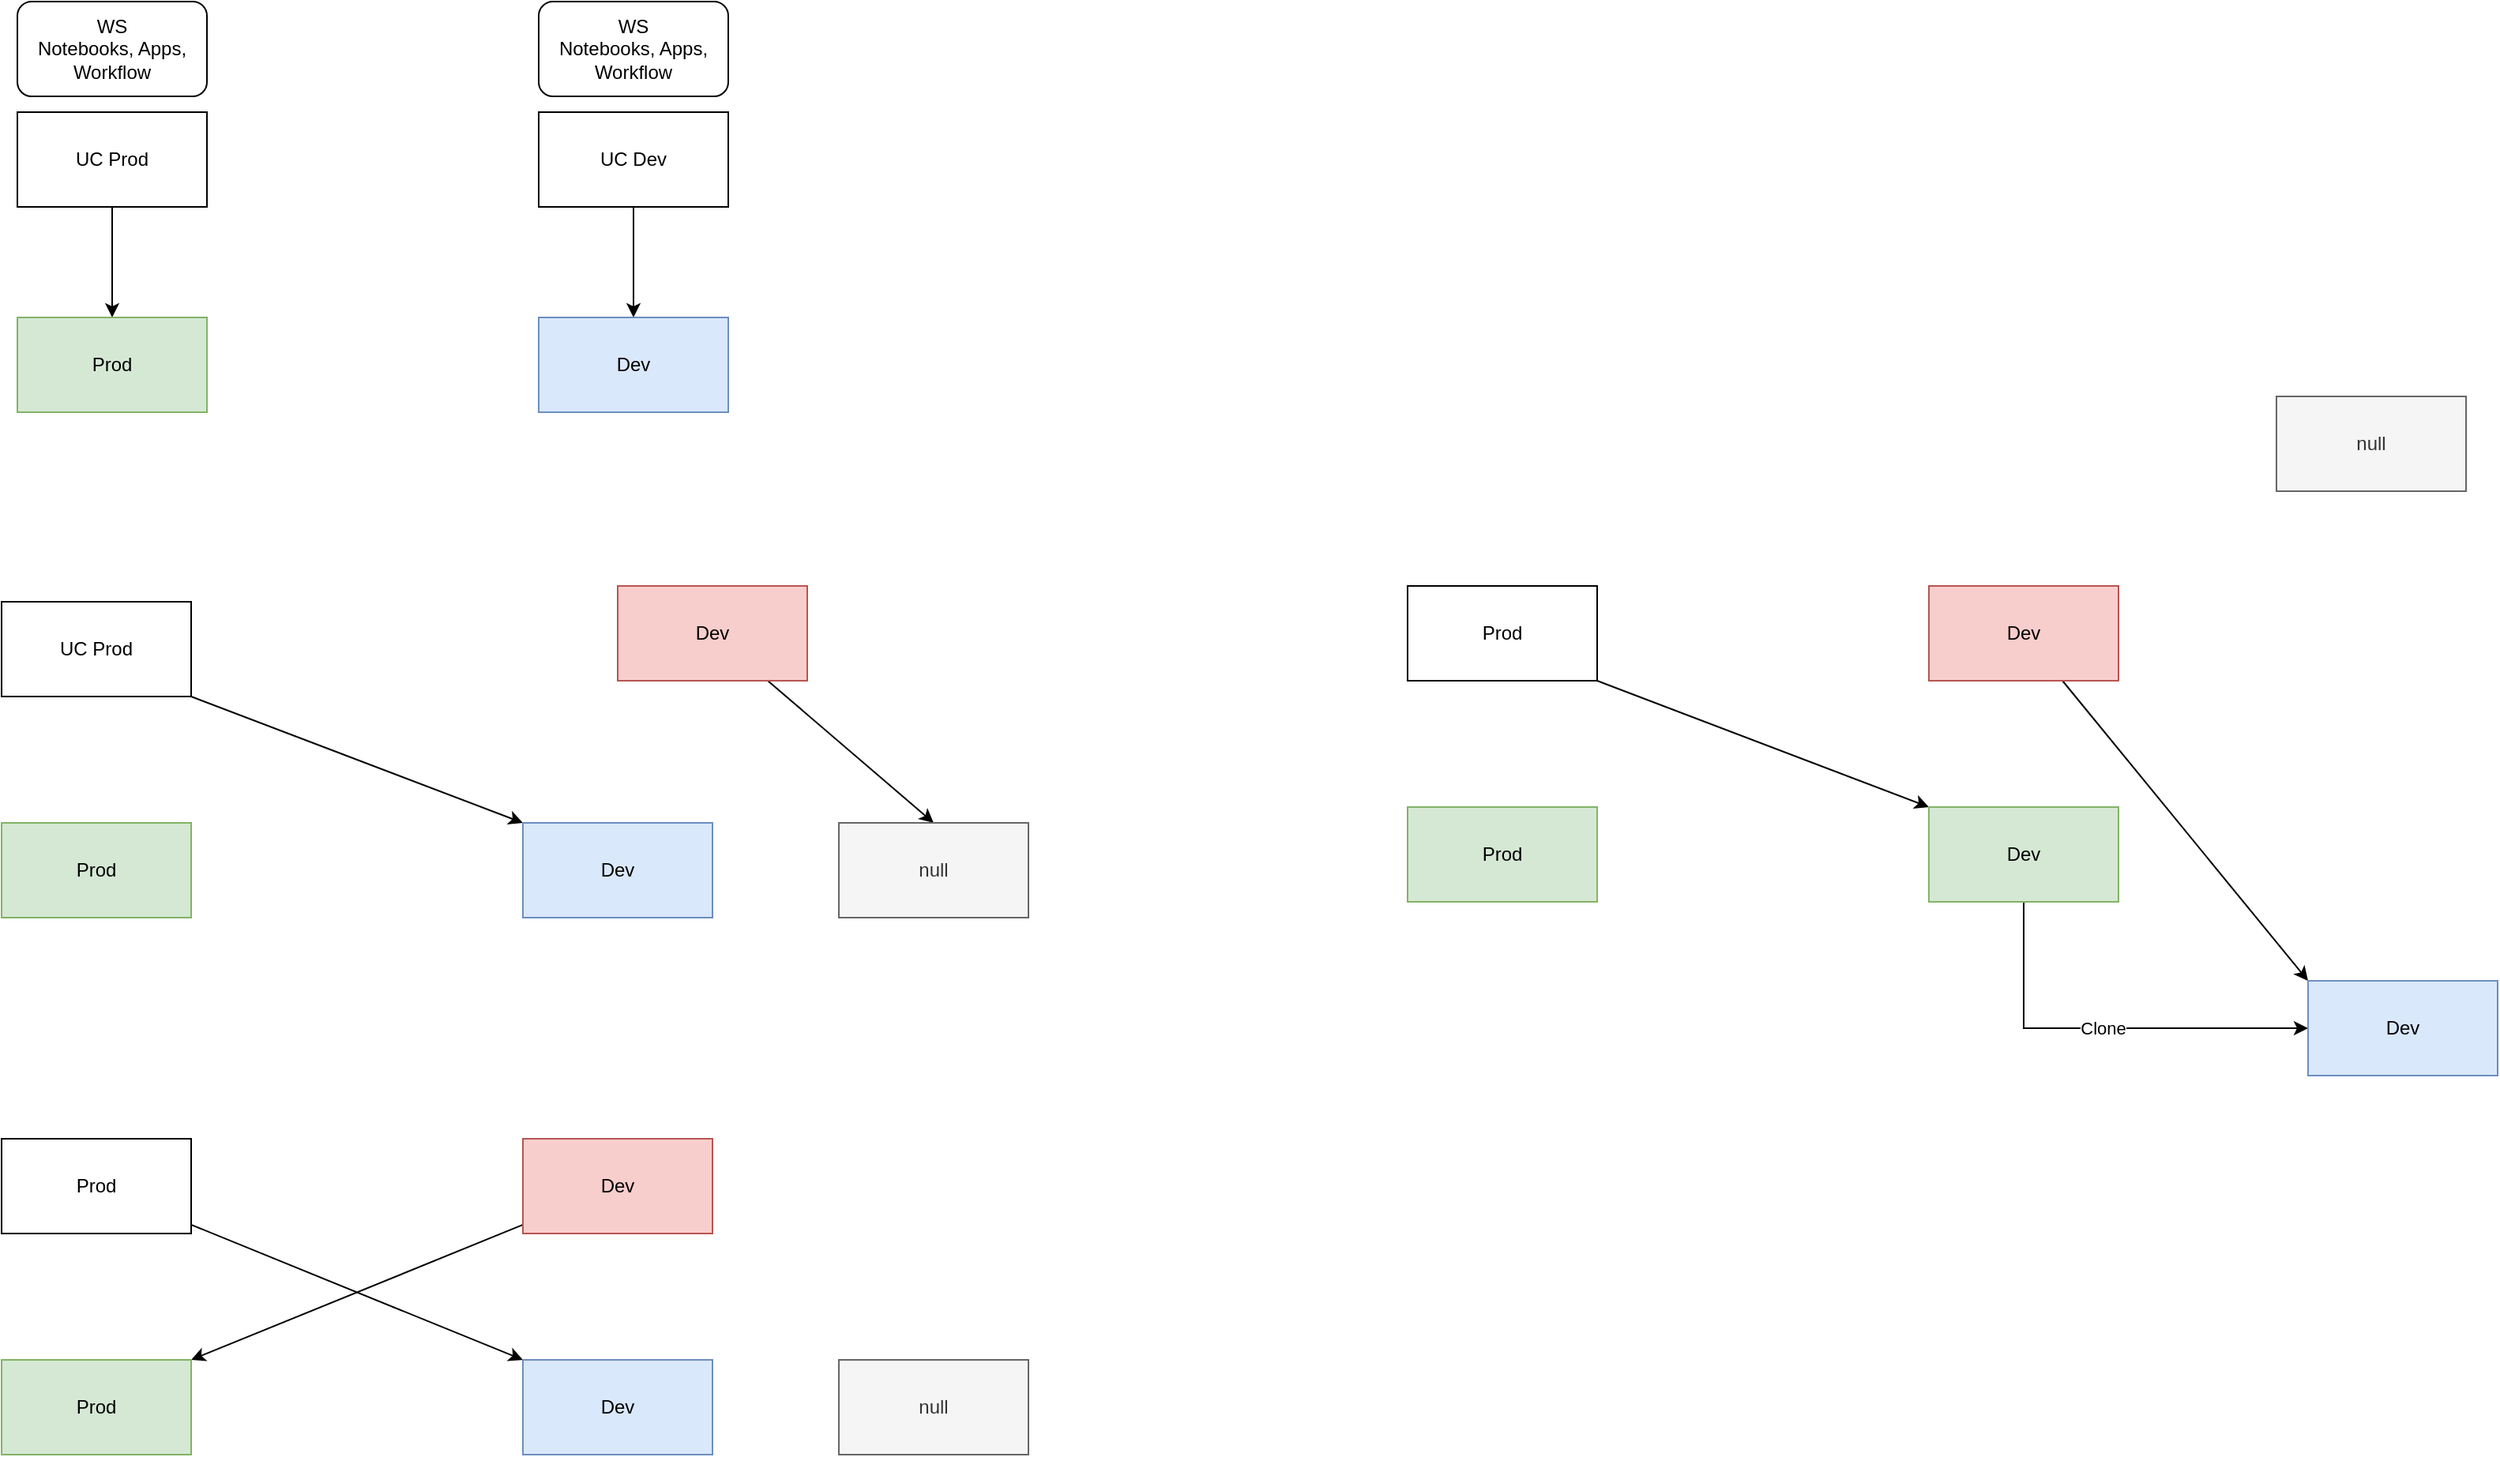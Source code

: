 <mxfile version="28.0.4" pages="3">
  <diagram name="Blue Green" id="fbGeqM2Jq7wtn_gfQt6s">
    <mxGraphModel dx="2050" dy="1064" grid="1" gridSize="10" guides="1" tooltips="1" connect="1" arrows="1" fold="1" page="1" pageScale="1" pageWidth="1100" pageHeight="850" math="0" shadow="0">
      <root>
        <mxCell id="0" />
        <mxCell id="1" parent="0" />
        <mxCell id="I9eTBgIfflXQ0Q4UAd2N-6" style="edgeStyle=orthogonalEdgeStyle;rounded=0;orthogonalLoop=1;jettySize=auto;html=1;" edge="1" parent="1" source="I9eTBgIfflXQ0Q4UAd2N-1" target="I9eTBgIfflXQ0Q4UAd2N-3">
          <mxGeometry relative="1" as="geometry" />
        </mxCell>
        <mxCell id="I9eTBgIfflXQ0Q4UAd2N-1" value="UC Prod" style="rounded=0;whiteSpace=wrap;html=1;" vertex="1" parent="1">
          <mxGeometry x="130" y="80" width="120" height="60" as="geometry" />
        </mxCell>
        <mxCell id="I9eTBgIfflXQ0Q4UAd2N-7" style="edgeStyle=orthogonalEdgeStyle;rounded=0;orthogonalLoop=1;jettySize=auto;html=1;" edge="1" parent="1" source="I9eTBgIfflXQ0Q4UAd2N-2" target="I9eTBgIfflXQ0Q4UAd2N-4">
          <mxGeometry relative="1" as="geometry" />
        </mxCell>
        <mxCell id="I9eTBgIfflXQ0Q4UAd2N-2" value="UC Dev" style="rounded=0;whiteSpace=wrap;html=1;" vertex="1" parent="1">
          <mxGeometry x="460" y="80" width="120" height="60" as="geometry" />
        </mxCell>
        <mxCell id="I9eTBgIfflXQ0Q4UAd2N-3" value="Prod" style="rounded=0;whiteSpace=wrap;html=1;fillColor=#d5e8d4;strokeColor=#82b366;" vertex="1" parent="1">
          <mxGeometry x="130" y="210" width="120" height="60" as="geometry" />
        </mxCell>
        <mxCell id="I9eTBgIfflXQ0Q4UAd2N-4" value="Dev" style="rounded=0;whiteSpace=wrap;html=1;fillColor=#dae8fc;strokeColor=#6c8ebf;" vertex="1" parent="1">
          <mxGeometry x="460" y="210" width="120" height="60" as="geometry" />
        </mxCell>
        <mxCell id="I9eTBgIfflXQ0Q4UAd2N-8" style="rounded=0;orthogonalLoop=1;jettySize=auto;html=1;entryX=0;entryY=0;entryDx=0;entryDy=0;exitX=1;exitY=1;exitDx=0;exitDy=0;" edge="1" source="I9eTBgIfflXQ0Q4UAd2N-9" target="I9eTBgIfflXQ0Q4UAd2N-13" parent="1">
          <mxGeometry relative="1" as="geometry" />
        </mxCell>
        <mxCell id="I9eTBgIfflXQ0Q4UAd2N-9" value="UC Prod" style="rounded=0;whiteSpace=wrap;html=1;" vertex="1" parent="1">
          <mxGeometry x="120" y="390" width="120" height="60" as="geometry" />
        </mxCell>
        <mxCell id="I9eTBgIfflXQ0Q4UAd2N-10" style="rounded=0;orthogonalLoop=1;jettySize=auto;html=1;entryX=0.5;entryY=0;entryDx=0;entryDy=0;" edge="1" source="I9eTBgIfflXQ0Q4UAd2N-11" target="I9eTBgIfflXQ0Q4UAd2N-14" parent="1">
          <mxGeometry relative="1" as="geometry">
            <mxPoint x="660" y="500" as="targetPoint" />
          </mxGeometry>
        </mxCell>
        <mxCell id="I9eTBgIfflXQ0Q4UAd2N-11" value="Dev" style="rounded=0;whiteSpace=wrap;html=1;fillColor=#f8cecc;strokeColor=#b85450;" vertex="1" parent="1">
          <mxGeometry x="510" y="380" width="120" height="60" as="geometry" />
        </mxCell>
        <mxCell id="I9eTBgIfflXQ0Q4UAd2N-12" value="Prod" style="rounded=0;whiteSpace=wrap;html=1;fillColor=#d5e8d4;strokeColor=#82b366;" vertex="1" parent="1">
          <mxGeometry x="120" y="530" width="120" height="60" as="geometry" />
        </mxCell>
        <mxCell id="I9eTBgIfflXQ0Q4UAd2N-13" value="Dev" style="rounded=0;whiteSpace=wrap;html=1;fillColor=#dae8fc;strokeColor=#6c8ebf;" vertex="1" parent="1">
          <mxGeometry x="450" y="530" width="120" height="60" as="geometry" />
        </mxCell>
        <mxCell id="I9eTBgIfflXQ0Q4UAd2N-14" value="null" style="rounded=0;whiteSpace=wrap;html=1;fillColor=#f5f5f5;strokeColor=#666666;fontColor=#333333;" vertex="1" parent="1">
          <mxGeometry x="650" y="530" width="120" height="60" as="geometry" />
        </mxCell>
        <mxCell id="I9eTBgIfflXQ0Q4UAd2N-15" style="rounded=0;orthogonalLoop=1;jettySize=auto;html=1;entryX=0;entryY=0;entryDx=0;entryDy=0;" edge="1" source="I9eTBgIfflXQ0Q4UAd2N-16" target="I9eTBgIfflXQ0Q4UAd2N-20" parent="1">
          <mxGeometry relative="1" as="geometry" />
        </mxCell>
        <mxCell id="I9eTBgIfflXQ0Q4UAd2N-16" value="Prod" style="rounded=0;whiteSpace=wrap;html=1;" vertex="1" parent="1">
          <mxGeometry x="120" y="730" width="120" height="60" as="geometry" />
        </mxCell>
        <mxCell id="I9eTBgIfflXQ0Q4UAd2N-17" style="rounded=0;orthogonalLoop=1;jettySize=auto;html=1;entryX=1;entryY=0;entryDx=0;entryDy=0;" edge="1" source="I9eTBgIfflXQ0Q4UAd2N-18" target="I9eTBgIfflXQ0Q4UAd2N-19" parent="1">
          <mxGeometry relative="1" as="geometry">
            <mxPoint x="660" y="840" as="targetPoint" />
          </mxGeometry>
        </mxCell>
        <mxCell id="I9eTBgIfflXQ0Q4UAd2N-18" value="Dev" style="rounded=0;whiteSpace=wrap;html=1;fillColor=#f8cecc;strokeColor=#b85450;" vertex="1" parent="1">
          <mxGeometry x="450" y="730" width="120" height="60" as="geometry" />
        </mxCell>
        <mxCell id="I9eTBgIfflXQ0Q4UAd2N-19" value="Prod" style="rounded=0;whiteSpace=wrap;html=1;fillColor=#d5e8d4;strokeColor=#82b366;" vertex="1" parent="1">
          <mxGeometry x="120" y="870" width="120" height="60" as="geometry" />
        </mxCell>
        <mxCell id="I9eTBgIfflXQ0Q4UAd2N-20" value="Dev" style="rounded=0;whiteSpace=wrap;html=1;fillColor=#dae8fc;strokeColor=#6c8ebf;" vertex="1" parent="1">
          <mxGeometry x="450" y="870" width="120" height="60" as="geometry" />
        </mxCell>
        <mxCell id="I9eTBgIfflXQ0Q4UAd2N-21" value="null" style="rounded=0;whiteSpace=wrap;html=1;fillColor=#f5f5f5;strokeColor=#666666;fontColor=#333333;" vertex="1" parent="1">
          <mxGeometry x="650" y="870" width="120" height="60" as="geometry" />
        </mxCell>
        <mxCell id="I9eTBgIfflXQ0Q4UAd2N-23" style="rounded=0;orthogonalLoop=1;jettySize=auto;html=1;entryX=0;entryY=0;entryDx=0;entryDy=0;exitX=1;exitY=1;exitDx=0;exitDy=0;" edge="1" source="I9eTBgIfflXQ0Q4UAd2N-24" target="I9eTBgIfflXQ0Q4UAd2N-28" parent="1">
          <mxGeometry relative="1" as="geometry" />
        </mxCell>
        <mxCell id="I9eTBgIfflXQ0Q4UAd2N-24" value="Prod" style="rounded=0;whiteSpace=wrap;html=1;" vertex="1" parent="1">
          <mxGeometry x="1010" y="380" width="120" height="60" as="geometry" />
        </mxCell>
        <mxCell id="I9eTBgIfflXQ0Q4UAd2N-25" style="rounded=0;orthogonalLoop=1;jettySize=auto;html=1;entryX=0;entryY=0;entryDx=0;entryDy=0;" edge="1" source="I9eTBgIfflXQ0Q4UAd2N-26" target="I9eTBgIfflXQ0Q4UAd2N-30" parent="1">
          <mxGeometry relative="1" as="geometry">
            <mxPoint x="1550" y="490" as="targetPoint" />
          </mxGeometry>
        </mxCell>
        <mxCell id="I9eTBgIfflXQ0Q4UAd2N-26" value="Dev" style="rounded=0;whiteSpace=wrap;html=1;fillColor=#f8cecc;strokeColor=#b85450;" vertex="1" parent="1">
          <mxGeometry x="1340" y="380" width="120" height="60" as="geometry" />
        </mxCell>
        <mxCell id="I9eTBgIfflXQ0Q4UAd2N-27" value="Prod" style="rounded=0;whiteSpace=wrap;html=1;fillColor=#d5e8d4;strokeColor=#82b366;" vertex="1" parent="1">
          <mxGeometry x="1010" y="520" width="120" height="60" as="geometry" />
        </mxCell>
        <mxCell id="I9eTBgIfflXQ0Q4UAd2N-31" value="Clone" style="edgeStyle=orthogonalEdgeStyle;rounded=0;orthogonalLoop=1;jettySize=auto;html=1;" edge="1" parent="1" source="I9eTBgIfflXQ0Q4UAd2N-28" target="I9eTBgIfflXQ0Q4UAd2N-30">
          <mxGeometry relative="1" as="geometry">
            <Array as="points">
              <mxPoint x="1400" y="610" />
              <mxPoint x="1400" y="610" />
            </Array>
          </mxGeometry>
        </mxCell>
        <mxCell id="I9eTBgIfflXQ0Q4UAd2N-28" value="Dev" style="rounded=0;whiteSpace=wrap;html=1;fillColor=#d5e8d4;strokeColor=#82b366;" vertex="1" parent="1">
          <mxGeometry x="1340" y="520" width="120" height="60" as="geometry" />
        </mxCell>
        <mxCell id="I9eTBgIfflXQ0Q4UAd2N-29" value="null" style="rounded=0;whiteSpace=wrap;html=1;fillColor=#f5f5f5;strokeColor=#666666;fontColor=#333333;" vertex="1" parent="1">
          <mxGeometry x="1560" y="260" width="120" height="60" as="geometry" />
        </mxCell>
        <mxCell id="I9eTBgIfflXQ0Q4UAd2N-30" value="Dev" style="rounded=0;whiteSpace=wrap;html=1;fillColor=#dae8fc;strokeColor=#6c8ebf;" vertex="1" parent="1">
          <mxGeometry x="1580" y="630" width="120" height="60" as="geometry" />
        </mxCell>
        <mxCell id="I9eTBgIfflXQ0Q4UAd2N-32" value="WS&lt;div&gt;Notebooks, Apps, Workflow&lt;/div&gt;" style="rounded=1;whiteSpace=wrap;html=1;" vertex="1" parent="1">
          <mxGeometry x="460" y="10" width="120" height="60" as="geometry" />
        </mxCell>
        <mxCell id="I9eTBgIfflXQ0Q4UAd2N-33" value="WS&lt;div&gt;Notebooks, Apps, Workflow&lt;/div&gt;" style="rounded=1;whiteSpace=wrap;html=1;" vertex="1" parent="1">
          <mxGeometry x="130" y="10" width="120" height="60" as="geometry" />
        </mxCell>
      </root>
    </mxGraphModel>
  </diagram>
  <diagram id="g1ZiqKzkNFzP-D6NRv2o" name="Product">
    <mxGraphModel dx="2489" dy="974" grid="1" gridSize="10" guides="1" tooltips="1" connect="1" arrows="1" fold="1" page="1" pageScale="1" pageWidth="1100" pageHeight="850" math="0" shadow="0">
      <root>
        <mxCell id="0" />
        <mxCell id="1" parent="0" />
        <mxCell id="Qg3hUVjr1YBHY3itmNmm-4" value="Product" style="rounded=0;whiteSpace=wrap;html=1;align=center;verticalAlign=top;fillColor=#f5f5f5;fontColor=#333333;strokeColor=#666666;" vertex="1" parent="1">
          <mxGeometry x="110" y="200" width="140" height="230" as="geometry" />
        </mxCell>
        <mxCell id="Qg3hUVjr1YBHY3itmNmm-1" value="Prod Workspace&lt;div&gt;(505)&lt;/div&gt;" style="rounded=1;whiteSpace=wrap;html=1;fillColor=#dae8fc;strokeColor=#6c8ebf;" vertex="1" parent="1">
          <mxGeometry x="60" y="60" width="210" height="70" as="geometry" />
        </mxCell>
        <mxCell id="Qg3hUVjr1YBHY3itmNmm-2" value="Dev Workspace&lt;div&gt;(808)&lt;/div&gt;" style="rounded=0;whiteSpace=wrap;html=1;fillColor=#f5f5f5;fontColor=#333333;strokeColor=#666666;" vertex="1" parent="1">
          <mxGeometry x="520" y="120" width="120" height="60" as="geometry" />
        </mxCell>
        <mxCell id="Qg3hUVjr1YBHY3itmNmm-3" value="Notebook" style="rounded=0;whiteSpace=wrap;html=1;" vertex="1" parent="1">
          <mxGeometry x="120" y="280" width="120" height="30" as="geometry" />
        </mxCell>
        <mxCell id="Qg3hUVjr1YBHY3itmNmm-5" value="Query" style="rounded=0;whiteSpace=wrap;html=1;" vertex="1" parent="1">
          <mxGeometry x="120" y="320" width="120" height="30" as="geometry" />
        </mxCell>
        <mxCell id="Qg3hUVjr1YBHY3itmNmm-6" value="Dashboard" style="rounded=0;whiteSpace=wrap;html=1;" vertex="1" parent="1">
          <mxGeometry x="120" y="240" width="120" height="30" as="geometry" />
        </mxCell>
        <mxCell id="Qg3hUVjr1YBHY3itmNmm-7" value="ETL Pipeline" style="rounded=0;whiteSpace=wrap;html=1;" vertex="1" parent="1">
          <mxGeometry x="120" y="360" width="120" height="30" as="geometry" />
        </mxCell>
        <mxCell id="Qg3hUVjr1YBHY3itmNmm-10" value="" style="edgeStyle=orthogonalEdgeStyle;rounded=0;orthogonalLoop=1;jettySize=auto;html=1;fillColor=#f8cecc;strokeColor=#b85450;" edge="1" parent="1" source="Qg3hUVjr1YBHY3itmNmm-8" target="Qg3hUVjr1YBHY3itmNmm-9">
          <mxGeometry relative="1" as="geometry" />
        </mxCell>
        <mxCell id="Qg3hUVjr1YBHY3itmNmm-8" value="Product Definition YAML" style="rounded=0;whiteSpace=wrap;html=1;fillColor=#f8cecc;strokeColor=#b85450;" vertex="1" parent="1">
          <mxGeometry x="-90" y="500" width="120" height="60" as="geometry" />
        </mxCell>
        <mxCell id="Qg3hUVjr1YBHY3itmNmm-12" value="" style="edgeStyle=orthogonalEdgeStyle;rounded=0;orthogonalLoop=1;jettySize=auto;html=1;" edge="1" parent="1" source="Qg3hUVjr1YBHY3itmNmm-9" target="Qg3hUVjr1YBHY3itmNmm-11">
          <mxGeometry relative="1" as="geometry" />
        </mxCell>
        <mxCell id="Qg3hUVjr1YBHY3itmNmm-9" value="Packaging mechanisms" style="rounded=0;whiteSpace=wrap;html=1;fillColor=#f8cecc;strokeColor=#b85450;" vertex="1" parent="1">
          <mxGeometry x="110" y="500" width="120" height="60" as="geometry" />
        </mxCell>
        <mxCell id="Qg3hUVjr1YBHY3itmNmm-14" value="" style="edgeStyle=orthogonalEdgeStyle;rounded=0;orthogonalLoop=1;jettySize=auto;html=1;" edge="1" parent="1" source="Qg3hUVjr1YBHY3itmNmm-11" target="Qg3hUVjr1YBHY3itmNmm-13">
          <mxGeometry relative="1" as="geometry" />
        </mxCell>
        <mxCell id="Qg3hUVjr1YBHY3itmNmm-11" value="Assest Bundle" style="rounded=0;whiteSpace=wrap;html=1;fillColor=#f8cecc;strokeColor=#b85450;" vertex="1" parent="1">
          <mxGeometry x="310" y="500" width="120" height="60" as="geometry" />
        </mxCell>
        <mxCell id="Qg3hUVjr1YBHY3itmNmm-16" value="" style="edgeStyle=orthogonalEdgeStyle;rounded=0;orthogonalLoop=1;jettySize=auto;html=1;" edge="1" parent="1" source="Qg3hUVjr1YBHY3itmNmm-13" target="Qg3hUVjr1YBHY3itmNmm-15">
          <mxGeometry relative="1" as="geometry" />
        </mxCell>
        <mxCell id="Qg3hUVjr1YBHY3itmNmm-13" value="Write Asset Bundle" style="rounded=0;whiteSpace=wrap;html=1;fillColor=#f8cecc;strokeColor=#b85450;" vertex="1" parent="1">
          <mxGeometry x="510" y="500" width="120" height="60" as="geometry" />
        </mxCell>
        <mxCell id="Qg3hUVjr1YBHY3itmNmm-18" value="" style="edgeStyle=orthogonalEdgeStyle;rounded=0;orthogonalLoop=1;jettySize=auto;html=1;" edge="1" parent="1" source="Qg3hUVjr1YBHY3itmNmm-15" target="Qg3hUVjr1YBHY3itmNmm-17">
          <mxGeometry relative="1" as="geometry" />
        </mxCell>
        <mxCell id="Qg3hUVjr1YBHY3itmNmm-15" value="Pipeline" style="rounded=0;whiteSpace=wrap;html=1;fillColor=#f5f5f5;fontColor=#333333;strokeColor=#666666;" vertex="1" parent="1">
          <mxGeometry x="710" y="500" width="120" height="60" as="geometry" />
        </mxCell>
        <mxCell id="Qg3hUVjr1YBHY3itmNmm-17" value="To env" style="rounded=0;whiteSpace=wrap;html=1;fillColor=#f5f5f5;fontColor=#333333;strokeColor=#666666;" vertex="1" parent="1">
          <mxGeometry x="910" y="500" width="120" height="60" as="geometry" />
        </mxCell>
      </root>
    </mxGraphModel>
  </diagram>
  <diagram id="z3ZGiY-lyNpLVyh8R6yd" name="Pipeline Triggers">
    <mxGraphModel dx="1389" dy="974" grid="1" gridSize="10" guides="1" tooltips="1" connect="1" arrows="1" fold="1" page="1" pageScale="1" pageWidth="1100" pageHeight="850" math="0" shadow="0">
      <root>
        <mxCell id="0" />
        <mxCell id="1" parent="0" />
        <mxCell id="ryktbwSQHaHynhFoO9YW-1" value="Prod" style="rounded=0;whiteSpace=wrap;html=1;fillColor=#d5e8d4;strokeColor=#82b366;" vertex="1" parent="1">
          <mxGeometry x="747" y="460" width="140" height="80" as="geometry" />
        </mxCell>
        <mxCell id="ryktbwSQHaHynhFoO9YW-2" value="Dev" style="rounded=0;whiteSpace=wrap;html=1;fillColor=#f8cecc;strokeColor=#b85450;" vertex="1" parent="1">
          <mxGeometry x="372" y="460" width="150" height="80" as="geometry" />
        </mxCell>
        <mxCell id="ryktbwSQHaHynhFoO9YW-5" value="" style="rounded=0;orthogonalLoop=1;jettySize=auto;html=1;" edge="1" parent="1" source="ryktbwSQHaHynhFoO9YW-3" target="ryktbwSQHaHynhFoO9YW-4">
          <mxGeometry relative="1" as="geometry" />
        </mxCell>
        <mxCell id="ryktbwSQHaHynhFoO9YW-7" value="" style="rounded=0;orthogonalLoop=1;jettySize=auto;html=1;" edge="1" parent="1" source="ryktbwSQHaHynhFoO9YW-3" target="ryktbwSQHaHynhFoO9YW-6">
          <mxGeometry relative="1" as="geometry" />
        </mxCell>
        <mxCell id="ryktbwSQHaHynhFoO9YW-3" value="" style="ellipse;whiteSpace=wrap;html=1;aspect=fixed;fillColor=#f5f5f5;fontColor=#333333;strokeColor=#666666;" vertex="1" parent="1">
          <mxGeometry x="137" y="60" width="80" height="80" as="geometry" />
        </mxCell>
        <mxCell id="ryktbwSQHaHynhFoO9YW-19" style="rounded=0;orthogonalLoop=1;jettySize=auto;html=1;fillColor=#d5e8d4;strokeColor=#82b366;" edge="1" parent="1" source="ryktbwSQHaHynhFoO9YW-4" target="ryktbwSQHaHynhFoO9YW-1">
          <mxGeometry relative="1" as="geometry" />
        </mxCell>
        <mxCell id="ryktbwSQHaHynhFoO9YW-4" value="Merge" style="ellipse;whiteSpace=wrap;html=1;aspect=fixed;fillColor=#f5f5f5;fontColor=#333333;strokeColor=#666666;" vertex="1" parent="1">
          <mxGeometry x="707" y="60" width="80" height="80" as="geometry" />
        </mxCell>
        <mxCell id="ryktbwSQHaHynhFoO9YW-9" value="" style="edgeStyle=orthogonalEdgeStyle;rounded=0;orthogonalLoop=1;jettySize=auto;html=1;" edge="1" parent="1" source="ryktbwSQHaHynhFoO9YW-6" target="ryktbwSQHaHynhFoO9YW-8">
          <mxGeometry relative="1" as="geometry" />
        </mxCell>
        <mxCell id="ryktbwSQHaHynhFoO9YW-16" style="rounded=0;orthogonalLoop=1;jettySize=auto;html=1;fillColor=#dae8fc;strokeColor=#6c8ebf;entryX=0.25;entryY=0;entryDx=0;entryDy=0;" edge="1" parent="1" source="ryktbwSQHaHynhFoO9YW-6" target="ryktbwSQHaHynhFoO9YW-2">
          <mxGeometry relative="1" as="geometry" />
        </mxCell>
        <mxCell id="ryktbwSQHaHynhFoO9YW-6" value="New Branch&lt;div&gt;Commit&lt;/div&gt;" style="ellipse;whiteSpace=wrap;html=1;aspect=fixed;fillColor=#e1d5e7;strokeColor=#9673a6;" vertex="1" parent="1">
          <mxGeometry x="257" y="220" width="80" height="80" as="geometry" />
        </mxCell>
        <mxCell id="ryktbwSQHaHynhFoO9YW-11" value="" style="edgeStyle=orthogonalEdgeStyle;rounded=0;orthogonalLoop=1;jettySize=auto;html=1;" edge="1" parent="1" source="ryktbwSQHaHynhFoO9YW-8" target="ryktbwSQHaHynhFoO9YW-10">
          <mxGeometry relative="1" as="geometry" />
        </mxCell>
        <mxCell id="ryktbwSQHaHynhFoO9YW-17" style="rounded=0;orthogonalLoop=1;jettySize=auto;html=1;exitX=0.5;exitY=1;exitDx=0;exitDy=0;entryX=0.5;entryY=0;entryDx=0;entryDy=0;fillColor=#dae8fc;strokeColor=#6c8ebf;" edge="1" parent="1" source="ryktbwSQHaHynhFoO9YW-8" target="ryktbwSQHaHynhFoO9YW-2">
          <mxGeometry relative="1" as="geometry" />
        </mxCell>
        <mxCell id="ryktbwSQHaHynhFoO9YW-8" value="Commit" style="ellipse;whiteSpace=wrap;html=1;aspect=fixed;fillColor=#e1d5e7;strokeColor=#9673a6;" vertex="1" parent="1">
          <mxGeometry x="407" y="220" width="80" height="80" as="geometry" />
        </mxCell>
        <mxCell id="ryktbwSQHaHynhFoO9YW-15" style="rounded=0;orthogonalLoop=1;jettySize=auto;html=1;exitX=1;exitY=0;exitDx=0;exitDy=0;entryX=0;entryY=1;entryDx=0;entryDy=0;" edge="1" parent="1" source="ryktbwSQHaHynhFoO9YW-10" target="ryktbwSQHaHynhFoO9YW-13">
          <mxGeometry relative="1" as="geometry" />
        </mxCell>
        <mxCell id="ryktbwSQHaHynhFoO9YW-10" value="" style="ellipse;whiteSpace=wrap;html=1;aspect=fixed;fillColor=#e1d5e7;strokeColor=#9673a6;" vertex="1" parent="1">
          <mxGeometry x="547" y="220" width="80" height="80" as="geometry" />
        </mxCell>
        <mxCell id="ryktbwSQHaHynhFoO9YW-14" style="rounded=0;orthogonalLoop=1;jettySize=auto;html=1;exitX=1;exitY=0;exitDx=0;exitDy=0;entryX=0;entryY=1;entryDx=0;entryDy=0;" edge="1" parent="1" source="ryktbwSQHaHynhFoO9YW-13" target="ryktbwSQHaHynhFoO9YW-4">
          <mxGeometry relative="1" as="geometry" />
        </mxCell>
        <mxCell id="ryktbwSQHaHynhFoO9YW-20" style="rounded=0;orthogonalLoop=1;jettySize=auto;html=1;exitX=1;exitY=1;exitDx=0;exitDy=0;entryX=0.25;entryY=0;entryDx=0;entryDy=0;fillColor=#d5e8d4;strokeColor=#82b366;" edge="1" parent="1" source="ryktbwSQHaHynhFoO9YW-13" target="ryktbwSQHaHynhFoO9YW-1">
          <mxGeometry relative="1" as="geometry" />
        </mxCell>
        <mxCell id="ryktbwSQHaHynhFoO9YW-13" value="PR" style="rhombus;whiteSpace=wrap;html=1;" vertex="1" parent="1">
          <mxGeometry x="627" y="140" width="80" height="80" as="geometry" />
        </mxCell>
        <mxCell id="ryktbwSQHaHynhFoO9YW-18" style="rounded=0;orthogonalLoop=1;jettySize=auto;html=1;fillColor=#dae8fc;strokeColor=#6c8ebf;" edge="1" parent="1" source="ryktbwSQHaHynhFoO9YW-10" target="ryktbwSQHaHynhFoO9YW-2">
          <mxGeometry relative="1" as="geometry">
            <Array as="points" />
          </mxGeometry>
        </mxCell>
        <mxCell id="ryktbwSQHaHynhFoO9YW-21" value="Feature" style="text;html=1;align=center;verticalAlign=middle;resizable=0;points=[];autosize=1;strokeColor=none;fillColor=none;fontStyle=1;fontSize=15;" vertex="1" parent="1">
          <mxGeometry x="25" y="245" width="80" height="30" as="geometry" />
        </mxCell>
        <mxCell id="ryktbwSQHaHynhFoO9YW-22" value="Master/Main" style="text;html=1;align=center;verticalAlign=middle;resizable=0;points=[];autosize=1;strokeColor=none;fillColor=none;fontStyle=1;fontSize=15;" vertex="1" parent="1">
          <mxGeometry x="10" y="80" width="110" height="30" as="geometry" />
        </mxCell>
      </root>
    </mxGraphModel>
  </diagram>
</mxfile>
